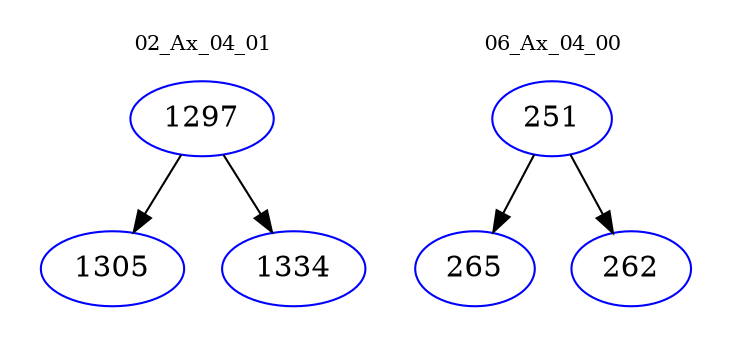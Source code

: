 digraph{
subgraph cluster_0 {
color = white
label = "02_Ax_04_01";
fontsize=10;
T0_1297 [label="1297", color="blue"]
T0_1297 -> T0_1305 [color="black"]
T0_1305 [label="1305", color="blue"]
T0_1297 -> T0_1334 [color="black"]
T0_1334 [label="1334", color="blue"]
}
subgraph cluster_1 {
color = white
label = "06_Ax_04_00";
fontsize=10;
T1_251 [label="251", color="blue"]
T1_251 -> T1_265 [color="black"]
T1_265 [label="265", color="blue"]
T1_251 -> T1_262 [color="black"]
T1_262 [label="262", color="blue"]
}
}
